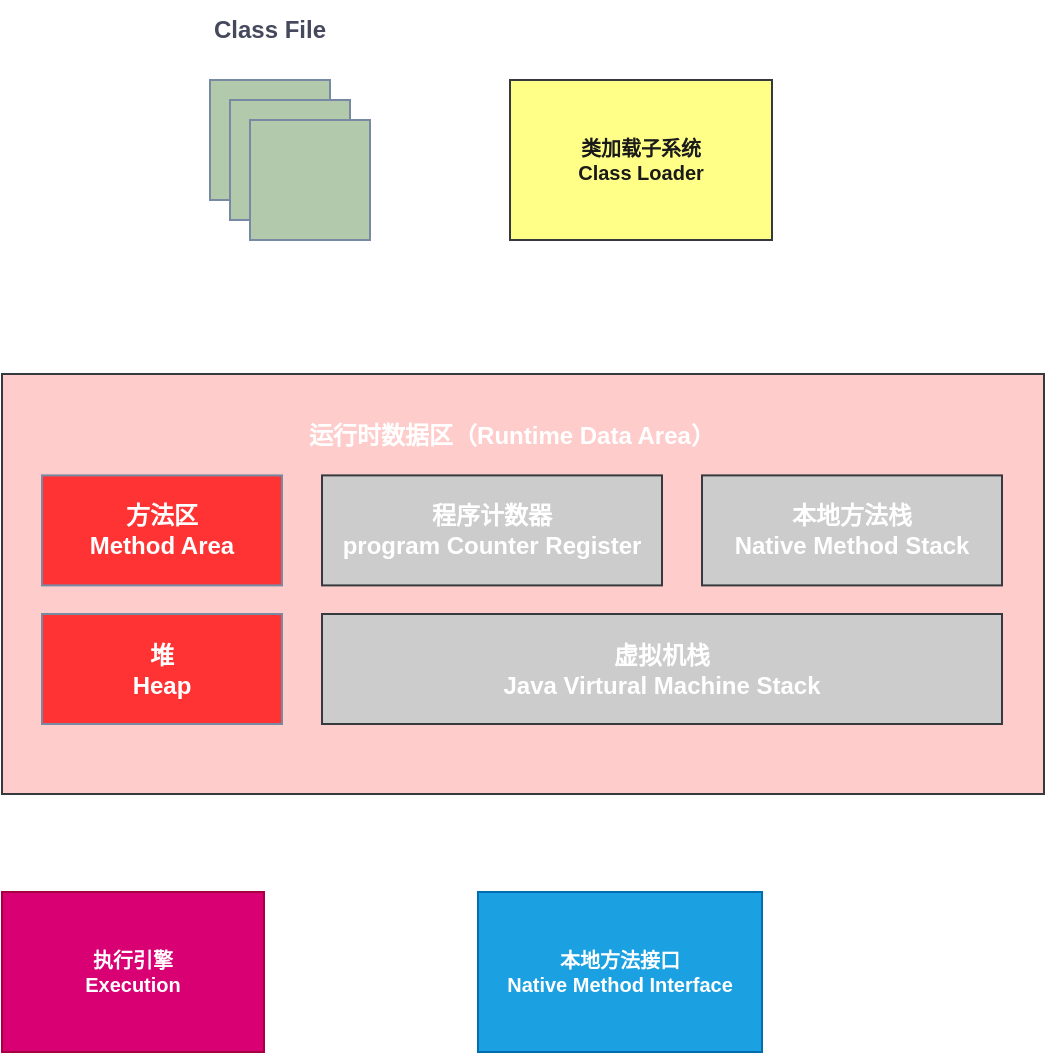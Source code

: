 <mxfile version="21.0.2" type="github">
  <diagram name="第 1 页" id="xl707IkjOxIr8ZXbckq2">
    <mxGraphModel dx="1050" dy="549" grid="1" gridSize="10" guides="1" tooltips="1" connect="1" arrows="1" fold="1" page="1" pageScale="1" pageWidth="827" pageHeight="1169" math="0" shadow="0">
      <root>
        <mxCell id="0" />
        <mxCell id="1" parent="0" />
        <mxCell id="Ia8yeapum5S0hoOMVwk_-3" value="" style="rounded=0;whiteSpace=wrap;html=1;labelBackgroundColor=none;fillColor=#B2C9AB;strokeColor=#788AA3;fontColor=#46495D;" parent="1" vertex="1">
          <mxGeometry x="214" y="80" width="60" height="60" as="geometry" />
        </mxCell>
        <mxCell id="Ia8yeapum5S0hoOMVwk_-4" value="" style="rounded=0;whiteSpace=wrap;html=1;labelBackgroundColor=none;fillColor=#B2C9AB;strokeColor=#788AA3;fontColor=#46495D;" parent="1" vertex="1">
          <mxGeometry x="224" y="90" width="60" height="60" as="geometry" />
        </mxCell>
        <mxCell id="Ia8yeapum5S0hoOMVwk_-5" value="" style="rounded=0;whiteSpace=wrap;html=1;labelBackgroundColor=none;fillColor=#B2C9AB;strokeColor=#788AA3;fontColor=#46495D;" parent="1" vertex="1">
          <mxGeometry x="234" y="100" width="60" height="60" as="geometry" />
        </mxCell>
        <mxCell id="Ia8yeapum5S0hoOMVwk_-7" value="&lt;font style=&quot;font-size: 10px;&quot;&gt;类加载子系统&lt;br style=&quot;font-size: 10px;&quot;&gt;Class Loader&lt;br style=&quot;font-size: 10px;&quot;&gt;&lt;/font&gt;" style="rounded=0;whiteSpace=wrap;html=1;fontSize=10;labelBackgroundColor=none;fillColor=#ffff88;strokeColor=#36393d;fontColor=#1A1A1A;fontStyle=1" parent="1" vertex="1">
          <mxGeometry x="364" y="80" width="131" height="80" as="geometry" />
        </mxCell>
        <mxCell id="b2Np1KRNmqKzjCU9OB0Q-17" value="&lt;font style=&quot;font-size: 10px;&quot;&gt;执行引擎&lt;br&gt;Execution&lt;br style=&quot;font-size: 10px;&quot;&gt;&lt;/font&gt;" style="rounded=0;whiteSpace=wrap;html=1;fontSize=10;labelBackgroundColor=none;fillColor=#d80073;strokeColor=#A50040;fontColor=#ffffff;fontStyle=1" vertex="1" parent="1">
          <mxGeometry x="110" y="486" width="131" height="80" as="geometry" />
        </mxCell>
        <mxCell id="b2Np1KRNmqKzjCU9OB0Q-28" value="&lt;font style=&quot;font-size: 10px;&quot;&gt;本地方法接口&lt;br&gt;Native Method Interface&lt;br style=&quot;font-size: 10px;&quot;&gt;&lt;/font&gt;" style="rounded=0;whiteSpace=wrap;html=1;fontSize=10;labelBackgroundColor=none;fillColor=#1ba1e2;strokeColor=#006EAF;fontColor=#ffffff;fontStyle=1" vertex="1" parent="1">
          <mxGeometry x="348" y="486" width="142" height="80" as="geometry" />
        </mxCell>
        <mxCell id="b2Np1KRNmqKzjCU9OB0Q-1" value="" style="rounded=0;whiteSpace=wrap;html=1;align=left;labelBackgroundColor=none;fillColor=#ffcccc;strokeColor=#36393d;" vertex="1" parent="1">
          <mxGeometry x="110" y="227" width="521" height="210" as="geometry" />
        </mxCell>
        <mxCell id="b2Np1KRNmqKzjCU9OB0Q-3" value="运行时数据区（Runtime Data Area）" style="rounded=1;whiteSpace=wrap;html=1;strokeWidth=0;fillColor=none;strokeColor=none;labelBackgroundColor=none;fontColor=#FFFFFF;fontStyle=1" vertex="1" parent="1">
          <mxGeometry x="260" y="238.7" width="210" height="39" as="geometry" />
        </mxCell>
        <mxCell id="b2Np1KRNmqKzjCU9OB0Q-5" value="方法区&lt;br&gt;Method Area" style="rounded=0;whiteSpace=wrap;html=1;labelBackgroundColor=none;fillColor=#FF3333;strokeColor=#788AA3;fontColor=#FFFFFF;fontStyle=1" vertex="1" parent="1">
          <mxGeometry x="130" y="277.7" width="120" height="55" as="geometry" />
        </mxCell>
        <mxCell id="b2Np1KRNmqKzjCU9OB0Q-7" value="堆&lt;br&gt;Heap" style="rounded=0;whiteSpace=wrap;html=1;labelBackgroundColor=none;fillColor=#FF3333;strokeColor=#788AA3;fontColor=#FFFFFF;fontStyle=1" vertex="1" parent="1">
          <mxGeometry x="130" y="347" width="120" height="55" as="geometry" />
        </mxCell>
        <mxCell id="b2Np1KRNmqKzjCU9OB0Q-13" value="程序计数器&lt;br&gt;program Counter Register" style="rounded=0;whiteSpace=wrap;html=1;labelBackgroundColor=none;fillColor=#CCCCCC;strokeColor=#36393d;fontColor=#FFFFFF;fontStyle=1" vertex="1" parent="1">
          <mxGeometry x="270" y="277.7" width="170" height="55" as="geometry" />
        </mxCell>
        <mxCell id="b2Np1KRNmqKzjCU9OB0Q-14" value="本地方法栈&lt;br&gt;Native Method Stack" style="rounded=0;whiteSpace=wrap;html=1;labelBackgroundColor=none;fillColor=#CCCCCC;strokeColor=#36393d;fontColor=#FFFFFF;fontStyle=1" vertex="1" parent="1">
          <mxGeometry x="460" y="277.7" width="150" height="55" as="geometry" />
        </mxCell>
        <mxCell id="b2Np1KRNmqKzjCU9OB0Q-15" value="虚拟机栈&lt;br&gt;Java Virtural Machine Stack" style="rounded=0;whiteSpace=wrap;html=1;labelBackgroundColor=none;fillColor=#CCCCCC;strokeColor=#36393d;fontColor=#FFFFFF;fontStyle=1" vertex="1" parent="1">
          <mxGeometry x="270" y="347" width="340" height="55" as="geometry" />
        </mxCell>
        <mxCell id="b2Np1KRNmqKzjCU9OB0Q-29" value="Class File" style="text;html=1;strokeColor=none;fillColor=none;align=center;verticalAlign=middle;whiteSpace=wrap;rounded=0;fontColor=#46495D;fontStyle=1" vertex="1" parent="1">
          <mxGeometry x="214" y="40" width="60" height="30" as="geometry" />
        </mxCell>
      </root>
    </mxGraphModel>
  </diagram>
</mxfile>
